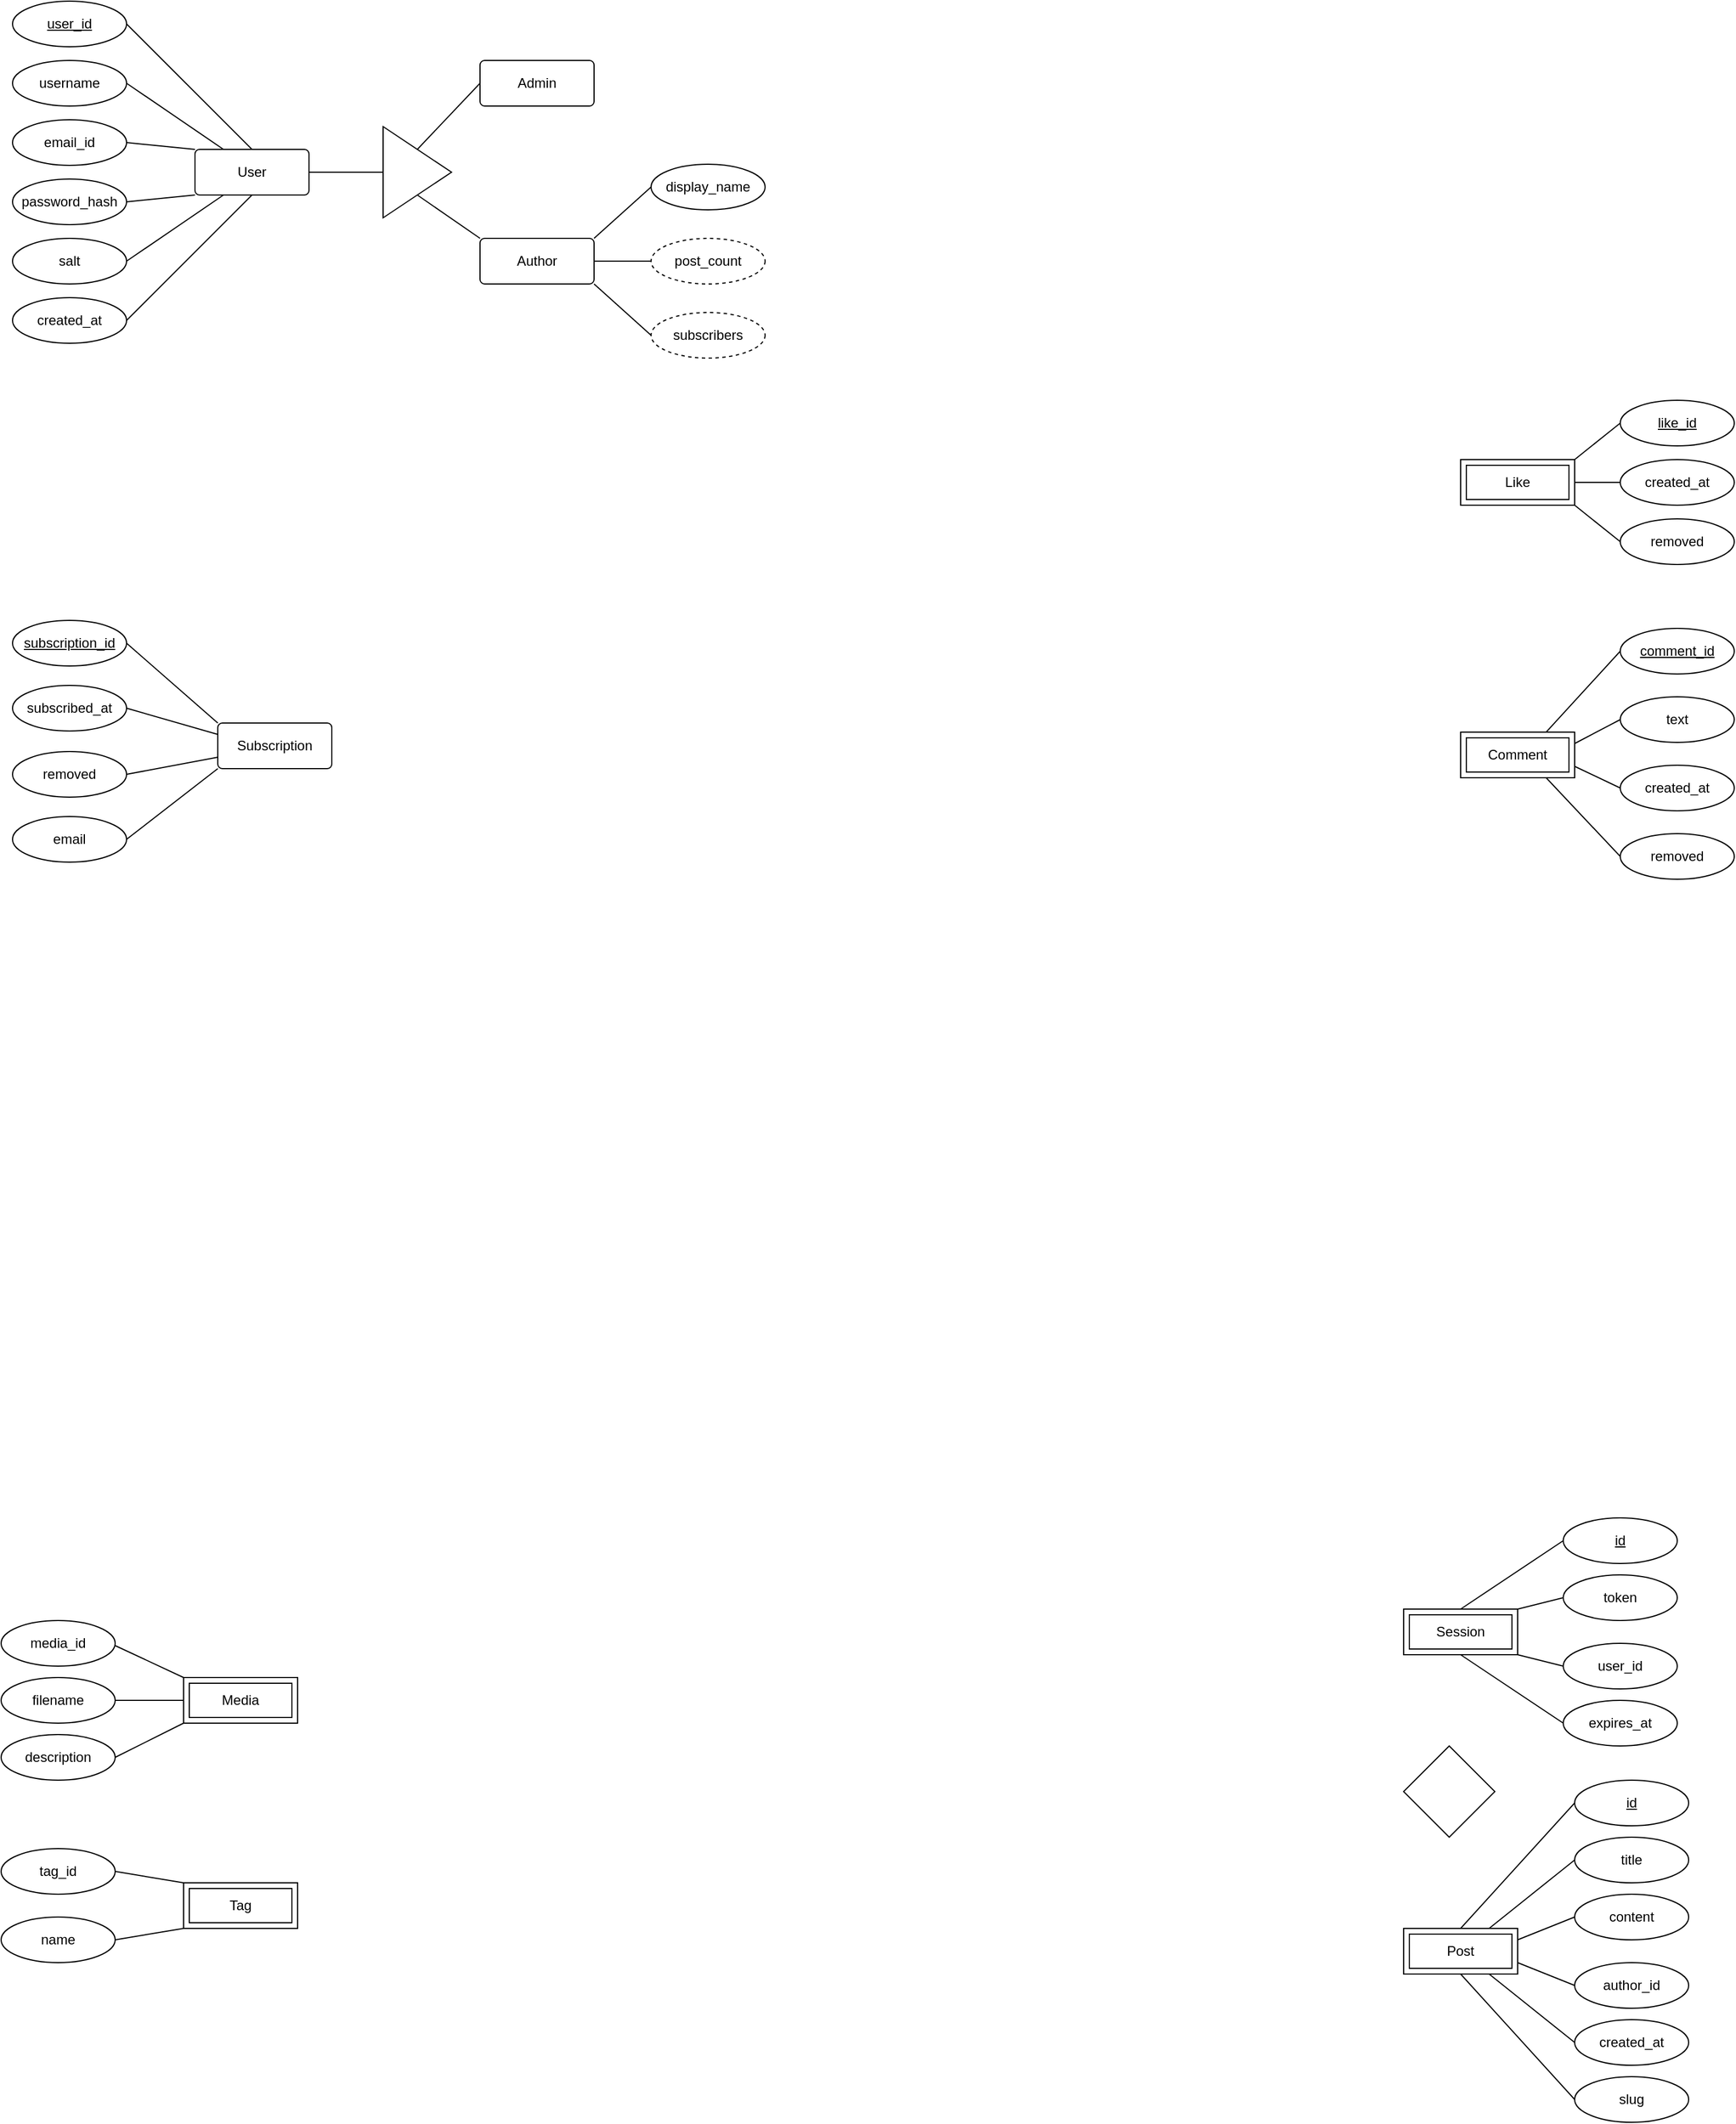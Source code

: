 <mxfile version="22.0.4" type="github">
  <diagram id="R2lEEEUBdFMjLlhIrx00" name="Page-1">
    <mxGraphModel dx="955" dy="1666" grid="1" gridSize="10" guides="1" tooltips="1" connect="1" arrows="1" fold="1" page="1" pageScale="1" pageWidth="850" pageHeight="1100" math="0" shadow="0" extFonts="Permanent Marker^https://fonts.googleapis.com/css?family=Permanent+Marker">
      <root>
        <mxCell id="0" />
        <mxCell id="1" parent="0" />
        <mxCell id="sRpCe-yu5LOxPwtg6V8U-10" value="username" style="ellipse;whiteSpace=wrap;html=1;align=center;" parent="1" vertex="1">
          <mxGeometry x="70" y="-998" width="100" height="40" as="geometry" />
        </mxCell>
        <mxCell id="sRpCe-yu5LOxPwtg6V8U-11" value="email_id" style="ellipse;whiteSpace=wrap;html=1;align=center;" parent="1" vertex="1">
          <mxGeometry x="70" y="-946" width="100" height="40" as="geometry" />
        </mxCell>
        <mxCell id="sRpCe-yu5LOxPwtg6V8U-12" value="password_hash" style="ellipse;whiteSpace=wrap;html=1;align=center;" parent="1" vertex="1">
          <mxGeometry x="70" y="-894" width="100" height="40" as="geometry" />
        </mxCell>
        <mxCell id="sRpCe-yu5LOxPwtg6V8U-13" value="salt" style="ellipse;whiteSpace=wrap;html=1;align=center;" parent="1" vertex="1">
          <mxGeometry x="70" y="-842" width="100" height="40" as="geometry" />
        </mxCell>
        <mxCell id="sRpCe-yu5LOxPwtg6V8U-14" value="created_at" style="ellipse;whiteSpace=wrap;html=1;align=center;" parent="1" vertex="1">
          <mxGeometry x="70" y="-790" width="100" height="40" as="geometry" />
        </mxCell>
        <mxCell id="sRpCe-yu5LOxPwtg6V8U-31" value="removed" style="ellipse;whiteSpace=wrap;html=1;align=center;direction=west;" parent="1" vertex="1">
          <mxGeometry x="1480" y="-596" width="100" height="40" as="geometry" />
        </mxCell>
        <mxCell id="sRpCe-yu5LOxPwtg6V8U-33" value="User" style="rounded=1;arcSize=10;whiteSpace=wrap;html=1;align=center;" parent="1" vertex="1">
          <mxGeometry x="230" y="-920" width="100" height="40" as="geometry" />
        </mxCell>
        <mxCell id="sRpCe-yu5LOxPwtg6V8U-36" value="Like" style="shape=ext;margin=3;double=1;whiteSpace=wrap;html=1;align=center;" parent="1" vertex="1">
          <mxGeometry x="1340" y="-648" width="100" height="40" as="geometry" />
        </mxCell>
        <mxCell id="sRpCe-yu5LOxPwtg6V8U-37" value="Comment" style="shape=ext;margin=3;double=1;whiteSpace=wrap;html=1;align=center;" parent="1" vertex="1">
          <mxGeometry x="1340" y="-409" width="100" height="40" as="geometry" />
        </mxCell>
        <mxCell id="QnJ6NagRt4sesBqJA9xz-1" value="user_id" style="ellipse;whiteSpace=wrap;html=1;align=center;fontStyle=4;" parent="1" vertex="1">
          <mxGeometry x="70" y="-1050" width="100" height="40" as="geometry" />
        </mxCell>
        <mxCell id="mff1o37WmtUaHKgcCLol-2" value="Media" style="shape=ext;margin=3;double=1;whiteSpace=wrap;html=1;align=center;" parent="1" vertex="1">
          <mxGeometry x="220" y="420" width="100" height="40" as="geometry" />
        </mxCell>
        <mxCell id="QnJ6NagRt4sesBqJA9xz-2" value="created_at" style="ellipse;whiteSpace=wrap;html=1;align=center;" parent="1" vertex="1">
          <mxGeometry x="1480" y="-648" width="100" height="40" as="geometry" />
        </mxCell>
        <mxCell id="QnJ6NagRt4sesBqJA9xz-3" value="" style="endArrow=none;html=1;rounded=0;exitX=1;exitY=0;exitDx=0;exitDy=0;entryX=0;entryY=0.5;entryDx=0;entryDy=0;" parent="1" source="sRpCe-yu5LOxPwtg6V8U-36" target="bmVID7-l883A8fnjupgu-24" edge="1">
          <mxGeometry relative="1" as="geometry">
            <mxPoint x="1470" y="-509" as="sourcePoint" />
            <mxPoint x="1480" y="-680" as="targetPoint" />
          </mxGeometry>
        </mxCell>
        <mxCell id="QnJ6NagRt4sesBqJA9xz-4" value="" style="endArrow=none;html=1;rounded=0;entryX=0;entryY=0.5;entryDx=0;entryDy=0;exitX=1;exitY=0.5;exitDx=0;exitDy=0;" parent="1" source="sRpCe-yu5LOxPwtg6V8U-36" target="QnJ6NagRt4sesBqJA9xz-2" edge="1">
          <mxGeometry relative="1" as="geometry">
            <mxPoint x="1460" y="-629" as="sourcePoint" />
            <mxPoint x="1490" y="-670" as="targetPoint" />
          </mxGeometry>
        </mxCell>
        <mxCell id="QnJ6NagRt4sesBqJA9xz-5" value="" style="endArrow=none;html=1;rounded=0;exitX=1;exitY=1;exitDx=0;exitDy=0;entryX=1;entryY=0.5;entryDx=0;entryDy=0;" parent="1" source="sRpCe-yu5LOxPwtg6V8U-36" target="sRpCe-yu5LOxPwtg6V8U-31" edge="1">
          <mxGeometry relative="1" as="geometry">
            <mxPoint x="1460" y="-628" as="sourcePoint" />
            <mxPoint x="1500" y="-660" as="targetPoint" />
          </mxGeometry>
        </mxCell>
        <mxCell id="QnJ6NagRt4sesBqJA9xz-6" value="text" style="ellipse;whiteSpace=wrap;html=1;align=center;" parent="1" vertex="1">
          <mxGeometry x="1480" y="-440" width="100" height="40" as="geometry" />
        </mxCell>
        <mxCell id="QnJ6NagRt4sesBqJA9xz-7" value="created_at" style="ellipse;whiteSpace=wrap;html=1;align=center;" parent="1" vertex="1">
          <mxGeometry x="1480" y="-380" width="100" height="40" as="geometry" />
        </mxCell>
        <mxCell id="QnJ6NagRt4sesBqJA9xz-8" value="" style="endArrow=none;html=1;rounded=0;exitX=1;exitY=0.75;exitDx=0;exitDy=0;entryX=0;entryY=0.5;entryDx=0;entryDy=0;" parent="1" source="sRpCe-yu5LOxPwtg6V8U-37" target="QnJ6NagRt4sesBqJA9xz-7" edge="1">
          <mxGeometry relative="1" as="geometry">
            <mxPoint x="1470" y="-509" as="sourcePoint" />
            <mxPoint x="1630" y="-509" as="targetPoint" />
          </mxGeometry>
        </mxCell>
        <mxCell id="QnJ6NagRt4sesBqJA9xz-9" value="" style="endArrow=none;html=1;rounded=0;exitX=1;exitY=0.25;exitDx=0;exitDy=0;entryX=0;entryY=0.5;entryDx=0;entryDy=0;" parent="1" source="sRpCe-yu5LOxPwtg6V8U-37" target="QnJ6NagRt4sesBqJA9xz-6" edge="1">
          <mxGeometry relative="1" as="geometry">
            <mxPoint x="1430" y="-369" as="sourcePoint" />
            <mxPoint x="1490" y="-352" as="targetPoint" />
          </mxGeometry>
        </mxCell>
        <mxCell id="QnJ6NagRt4sesBqJA9xz-11" value="" style="endArrow=none;html=1;rounded=0;exitX=1;exitY=0.5;exitDx=0;exitDy=0;entryX=0.5;entryY=0;entryDx=0;entryDy=0;" parent="1" source="QnJ6NagRt4sesBqJA9xz-1" target="sRpCe-yu5LOxPwtg6V8U-33" edge="1">
          <mxGeometry relative="1" as="geometry">
            <mxPoint x="460" y="-890" as="sourcePoint" />
            <mxPoint x="620" y="-890" as="targetPoint" />
          </mxGeometry>
        </mxCell>
        <mxCell id="mff1o37WmtUaHKgcCLol-12" value="Tag" style="shape=ext;margin=3;double=1;whiteSpace=wrap;html=1;align=center;" parent="1" vertex="1">
          <mxGeometry x="220" y="600" width="100" height="40" as="geometry" />
        </mxCell>
        <mxCell id="QnJ6NagRt4sesBqJA9xz-12" value="" style="endArrow=none;html=1;rounded=0;exitX=1;exitY=0.5;exitDx=0;exitDy=0;entryX=0.25;entryY=1;entryDx=0;entryDy=0;" parent="1" source="sRpCe-yu5LOxPwtg6V8U-13" target="sRpCe-yu5LOxPwtg6V8U-33" edge="1">
          <mxGeometry relative="1" as="geometry">
            <mxPoint x="180" y="-1020" as="sourcePoint" />
            <mxPoint x="290" y="-910" as="targetPoint" />
          </mxGeometry>
        </mxCell>
        <mxCell id="QnJ6NagRt4sesBqJA9xz-13" value="" style="endArrow=none;html=1;rounded=0;exitX=1;exitY=0.5;exitDx=0;exitDy=0;entryX=0;entryY=1;entryDx=0;entryDy=0;" parent="1" source="sRpCe-yu5LOxPwtg6V8U-12" target="sRpCe-yu5LOxPwtg6V8U-33" edge="1">
          <mxGeometry relative="1" as="geometry">
            <mxPoint x="190" y="-1010" as="sourcePoint" />
            <mxPoint x="300" y="-900" as="targetPoint" />
          </mxGeometry>
        </mxCell>
        <mxCell id="QnJ6NagRt4sesBqJA9xz-14" value="" style="endArrow=none;html=1;rounded=0;exitX=1;exitY=0.5;exitDx=0;exitDy=0;entryX=0;entryY=0;entryDx=0;entryDy=0;" parent="1" source="sRpCe-yu5LOxPwtg6V8U-11" target="sRpCe-yu5LOxPwtg6V8U-33" edge="1">
          <mxGeometry relative="1" as="geometry">
            <mxPoint x="200" y="-1000" as="sourcePoint" />
            <mxPoint x="310" y="-890" as="targetPoint" />
          </mxGeometry>
        </mxCell>
        <mxCell id="QnJ6NagRt4sesBqJA9xz-15" value="" style="endArrow=none;html=1;rounded=0;exitX=1;exitY=0.5;exitDx=0;exitDy=0;entryX=0.25;entryY=0;entryDx=0;entryDy=0;" parent="1" source="sRpCe-yu5LOxPwtg6V8U-10" target="sRpCe-yu5LOxPwtg6V8U-33" edge="1">
          <mxGeometry relative="1" as="geometry">
            <mxPoint x="210" y="-990" as="sourcePoint" />
            <mxPoint x="320" y="-880" as="targetPoint" />
          </mxGeometry>
        </mxCell>
        <mxCell id="QnJ6NagRt4sesBqJA9xz-16" value="" style="endArrow=none;html=1;rounded=0;exitX=1;exitY=0.5;exitDx=0;exitDy=0;entryX=0.5;entryY=1;entryDx=0;entryDy=0;" parent="1" source="sRpCe-yu5LOxPwtg6V8U-14" target="sRpCe-yu5LOxPwtg6V8U-33" edge="1">
          <mxGeometry relative="1" as="geometry">
            <mxPoint x="180" y="-812" as="sourcePoint" />
            <mxPoint x="265" y="-870" as="targetPoint" />
          </mxGeometry>
        </mxCell>
        <mxCell id="VMuPDI3IVHIFIsVgMCY_-1" value="Session" style="shape=ext;margin=3;double=1;whiteSpace=wrap;html=1;align=center;" parent="1" vertex="1">
          <mxGeometry x="1290" y="360" width="100" height="40" as="geometry" />
        </mxCell>
        <mxCell id="VMuPDI3IVHIFIsVgMCY_-2" value="expires_at" style="ellipse;whiteSpace=wrap;html=1;align=center;" parent="1" vertex="1">
          <mxGeometry x="1430" y="440" width="100" height="40" as="geometry" />
        </mxCell>
        <mxCell id="VMuPDI3IVHIFIsVgMCY_-3" value="user_id" style="ellipse;whiteSpace=wrap;html=1;align=center;" parent="1" vertex="1">
          <mxGeometry x="1430" y="390" width="100" height="40" as="geometry" />
        </mxCell>
        <mxCell id="VMuPDI3IVHIFIsVgMCY_-4" value="token" style="ellipse;whiteSpace=wrap;html=1;align=center;" parent="1" vertex="1">
          <mxGeometry x="1430" y="330" width="100" height="40" as="geometry" />
        </mxCell>
        <mxCell id="VMuPDI3IVHIFIsVgMCY_-12" value="" style="endArrow=none;html=1;rounded=0;entryX=0;entryY=0.5;entryDx=0;entryDy=0;exitX=0.5;exitY=0;exitDx=0;exitDy=0;" parent="1" source="VMuPDI3IVHIFIsVgMCY_-1" target="hD2R6FieleQ0oBK1p6Dk-6" edge="1">
          <mxGeometry relative="1" as="geometry">
            <mxPoint x="1150" y="339.5" as="sourcePoint" />
            <mxPoint x="1430" y="300" as="targetPoint" />
          </mxGeometry>
        </mxCell>
        <mxCell id="VMuPDI3IVHIFIsVgMCY_-13" value="" style="endArrow=none;html=1;rounded=0;entryX=0;entryY=0.5;entryDx=0;entryDy=0;exitX=0.5;exitY=1;exitDx=0;exitDy=0;" parent="1" source="VMuPDI3IVHIFIsVgMCY_-1" target="VMuPDI3IVHIFIsVgMCY_-2" edge="1">
          <mxGeometry relative="1" as="geometry">
            <mxPoint x="1160" y="419.5" as="sourcePoint" />
            <mxPoint x="1320" y="419.5" as="targetPoint" />
            <Array as="points" />
          </mxGeometry>
        </mxCell>
        <mxCell id="VMuPDI3IVHIFIsVgMCY_-14" value="" style="endArrow=none;html=1;rounded=0;entryX=0;entryY=0.5;entryDx=0;entryDy=0;exitX=1;exitY=1;exitDx=0;exitDy=0;" parent="1" source="VMuPDI3IVHIFIsVgMCY_-1" target="VMuPDI3IVHIFIsVgMCY_-3" edge="1">
          <mxGeometry relative="1" as="geometry">
            <mxPoint x="1260" y="419.5" as="sourcePoint" />
            <mxPoint x="1400" y="420" as="targetPoint" />
          </mxGeometry>
        </mxCell>
        <mxCell id="VMuPDI3IVHIFIsVgMCY_-15" value="" style="endArrow=none;html=1;rounded=0;entryX=0;entryY=0.5;entryDx=0;entryDy=0;exitX=1;exitY=0;exitDx=0;exitDy=0;" parent="1" source="VMuPDI3IVHIFIsVgMCY_-1" target="VMuPDI3IVHIFIsVgMCY_-4" edge="1">
          <mxGeometry relative="1" as="geometry">
            <mxPoint x="1260" y="350" as="sourcePoint" />
            <mxPoint x="1420" y="350" as="targetPoint" />
          </mxGeometry>
        </mxCell>
        <mxCell id="VMuPDI3IVHIFIsVgMCY_-20" value="" style="endArrow=none;html=1;rounded=0;entryX=0;entryY=0.5;entryDx=0;entryDy=0;exitX=0.75;exitY=0;exitDx=0;exitDy=0;" parent="1" source="sRpCe-yu5LOxPwtg6V8U-37" target="bmVID7-l883A8fnjupgu-25" edge="1">
          <mxGeometry relative="1" as="geometry">
            <mxPoint x="1100" y="-110" as="sourcePoint" />
            <mxPoint x="1480" y="-480" as="targetPoint" />
          </mxGeometry>
        </mxCell>
        <mxCell id="QnJ6NagRt4sesBqJA9xz-17" value="removed" style="ellipse;whiteSpace=wrap;html=1;align=center;" parent="1" vertex="1">
          <mxGeometry x="1480" y="-320" width="100" height="40" as="geometry" />
        </mxCell>
        <mxCell id="QnJ6NagRt4sesBqJA9xz-18" value="" style="endArrow=none;html=1;rounded=0;entryX=0;entryY=0.5;entryDx=0;entryDy=0;exitX=0.75;exitY=1;exitDx=0;exitDy=0;" parent="1" source="sRpCe-yu5LOxPwtg6V8U-37" target="QnJ6NagRt4sesBqJA9xz-17" edge="1">
          <mxGeometry relative="1" as="geometry">
            <mxPoint x="1425" y="-399" as="sourcePoint" />
            <mxPoint x="1490" y="-470" as="targetPoint" />
          </mxGeometry>
        </mxCell>
        <mxCell id="4q2gUeuJEuAFipxijDYp-1" value="Post" style="shape=ext;margin=3;double=1;whiteSpace=wrap;html=1;align=center;" parent="1" vertex="1">
          <mxGeometry x="1290" y="640" width="100" height="40" as="geometry" />
        </mxCell>
        <mxCell id="4q2gUeuJEuAFipxijDYp-2" value="created_at" style="ellipse;whiteSpace=wrap;html=1;align=center;" parent="1" vertex="1">
          <mxGeometry x="1440" y="720" width="100" height="40" as="geometry" />
        </mxCell>
        <mxCell id="4q2gUeuJEuAFipxijDYp-3" value="author_id" style="ellipse;whiteSpace=wrap;html=1;align=center;" parent="1" vertex="1">
          <mxGeometry x="1440" y="670" width="100" height="40" as="geometry" />
        </mxCell>
        <mxCell id="4q2gUeuJEuAFipxijDYp-4" value="content" style="ellipse;whiteSpace=wrap;html=1;align=center;" parent="1" vertex="1">
          <mxGeometry x="1440" y="610" width="100" height="40" as="geometry" />
        </mxCell>
        <mxCell id="4q2gUeuJEuAFipxijDYp-5" value="title" style="ellipse;whiteSpace=wrap;html=1;align=center;" parent="1" vertex="1">
          <mxGeometry x="1440" y="560" width="100" height="40" as="geometry" />
        </mxCell>
        <mxCell id="4q2gUeuJEuAFipxijDYp-7" value="" style="endArrow=none;html=1;rounded=0;entryX=0;entryY=0.5;entryDx=0;entryDy=0;exitX=0.75;exitY=1;exitDx=0;exitDy=0;" parent="1" source="4q2gUeuJEuAFipxijDYp-1" target="4q2gUeuJEuAFipxijDYp-2" edge="1">
          <mxGeometry relative="1" as="geometry">
            <mxPoint x="1360" y="690" as="sourcePoint" />
            <mxPoint x="1260" y="590" as="targetPoint" />
          </mxGeometry>
        </mxCell>
        <mxCell id="4q2gUeuJEuAFipxijDYp-8" value="" style="endArrow=none;html=1;rounded=0;entryX=0;entryY=0.5;entryDx=0;entryDy=0;exitX=1;exitY=0.75;exitDx=0;exitDy=0;" parent="1" source="4q2gUeuJEuAFipxijDYp-1" target="4q2gUeuJEuAFipxijDYp-3" edge="1">
          <mxGeometry relative="1" as="geometry">
            <mxPoint x="1400" y="670" as="sourcePoint" />
            <mxPoint x="1270" y="600" as="targetPoint" />
          </mxGeometry>
        </mxCell>
        <mxCell id="4q2gUeuJEuAFipxijDYp-9" value="" style="endArrow=none;html=1;rounded=0;entryX=0;entryY=0.5;entryDx=0;entryDy=0;exitX=1;exitY=0.25;exitDx=0;exitDy=0;" parent="1" source="4q2gUeuJEuAFipxijDYp-1" target="4q2gUeuJEuAFipxijDYp-4" edge="1">
          <mxGeometry relative="1" as="geometry">
            <mxPoint x="1120" y="610" as="sourcePoint" />
            <mxPoint x="1280" y="610" as="targetPoint" />
          </mxGeometry>
        </mxCell>
        <mxCell id="4q2gUeuJEuAFipxijDYp-10" value="" style="endArrow=none;html=1;rounded=0;entryX=0;entryY=0.5;entryDx=0;entryDy=0;exitX=0.75;exitY=0;exitDx=0;exitDy=0;" parent="1" source="4q2gUeuJEuAFipxijDYp-1" target="4q2gUeuJEuAFipxijDYp-5" edge="1">
          <mxGeometry relative="1" as="geometry">
            <mxPoint x="1130" y="620" as="sourcePoint" />
            <mxPoint x="1290" y="620" as="targetPoint" />
          </mxGeometry>
        </mxCell>
        <mxCell id="4q2gUeuJEuAFipxijDYp-11" value="" style="endArrow=none;html=1;rounded=0;entryX=0;entryY=0.5;entryDx=0;entryDy=0;exitX=0.5;exitY=0;exitDx=0;exitDy=0;" parent="1" source="4q2gUeuJEuAFipxijDYp-1" target="hD2R6FieleQ0oBK1p6Dk-5" edge="1">
          <mxGeometry relative="1" as="geometry">
            <mxPoint x="1140" y="630" as="sourcePoint" />
            <mxPoint x="1429" y="538" as="targetPoint" />
          </mxGeometry>
        </mxCell>
        <mxCell id="QnJ6NagRt4sesBqJA9xz-19" value="subscribed_at" style="ellipse;whiteSpace=wrap;html=1;align=center;" parent="1" vertex="1">
          <mxGeometry x="70" y="-450" width="100" height="40" as="geometry" />
        </mxCell>
        <mxCell id="QnJ6NagRt4sesBqJA9xz-20" value="removed" style="ellipse;whiteSpace=wrap;html=1;align=center;" parent="1" vertex="1">
          <mxGeometry x="70" y="-392" width="100" height="40" as="geometry" />
        </mxCell>
        <mxCell id="QnJ6NagRt4sesBqJA9xz-24" value="Subscription" style="rounded=1;arcSize=10;whiteSpace=wrap;html=1;align=center;" parent="1" vertex="1">
          <mxGeometry x="250" y="-417" width="100" height="40" as="geometry" />
        </mxCell>
        <mxCell id="QnJ6NagRt4sesBqJA9xz-25" value="subscription_id" style="ellipse;whiteSpace=wrap;html=1;align=center;fontStyle=4;" parent="1" vertex="1">
          <mxGeometry x="70" y="-507" width="100" height="40" as="geometry" />
        </mxCell>
        <mxCell id="QnJ6NagRt4sesBqJA9xz-26" value="" style="endArrow=none;html=1;rounded=0;exitX=1;exitY=0.5;exitDx=0;exitDy=0;entryX=0;entryY=0;entryDx=0;entryDy=0;" parent="1" source="QnJ6NagRt4sesBqJA9xz-25" target="QnJ6NagRt4sesBqJA9xz-24" edge="1">
          <mxGeometry relative="1" as="geometry">
            <mxPoint x="460" y="-397" as="sourcePoint" />
            <mxPoint x="620" y="-397" as="targetPoint" />
          </mxGeometry>
        </mxCell>
        <mxCell id="QnJ6NagRt4sesBqJA9xz-29" value="" style="endArrow=none;html=1;rounded=0;exitX=1;exitY=0.5;exitDx=0;exitDy=0;entryX=0;entryY=0.75;entryDx=0;entryDy=0;" parent="1" source="QnJ6NagRt4sesBqJA9xz-20" target="QnJ6NagRt4sesBqJA9xz-24" edge="1">
          <mxGeometry relative="1" as="geometry">
            <mxPoint x="200" y="-507" as="sourcePoint" />
            <mxPoint x="310" y="-397" as="targetPoint" />
          </mxGeometry>
        </mxCell>
        <mxCell id="QnJ6NagRt4sesBqJA9xz-30" value="" style="endArrow=none;html=1;rounded=0;exitX=1;exitY=0.5;exitDx=0;exitDy=0;entryX=0;entryY=0.25;entryDx=0;entryDy=0;" parent="1" source="QnJ6NagRt4sesBqJA9xz-19" target="QnJ6NagRt4sesBqJA9xz-24" edge="1">
          <mxGeometry relative="1" as="geometry">
            <mxPoint x="210" y="-497" as="sourcePoint" />
            <mxPoint x="320" y="-387" as="targetPoint" />
          </mxGeometry>
        </mxCell>
        <mxCell id="bmVID7-l883A8fnjupgu-1" value="description" style="ellipse;whiteSpace=wrap;html=1;align=center;" vertex="1" parent="1">
          <mxGeometry x="60" y="470" width="100" height="40" as="geometry" />
        </mxCell>
        <mxCell id="bmVID7-l883A8fnjupgu-2" value="filename" style="ellipse;whiteSpace=wrap;html=1;align=center;" vertex="1" parent="1">
          <mxGeometry x="60" y="420" width="100" height="40" as="geometry" />
        </mxCell>
        <mxCell id="bmVID7-l883A8fnjupgu-3" value="media_id" style="ellipse;whiteSpace=wrap;html=1;align=center;" vertex="1" parent="1">
          <mxGeometry x="60" y="370" width="100" height="40" as="geometry" />
        </mxCell>
        <mxCell id="bmVID7-l883A8fnjupgu-4" value="" style="endArrow=none;html=1;rounded=0;entryX=0;entryY=0;entryDx=0;entryDy=0;" edge="1" parent="1" target="mff1o37WmtUaHKgcCLol-2">
          <mxGeometry relative="1" as="geometry">
            <mxPoint x="160" y="392" as="sourcePoint" />
            <mxPoint x="220" y="360" as="targetPoint" />
          </mxGeometry>
        </mxCell>
        <mxCell id="bmVID7-l883A8fnjupgu-5" value="" style="endArrow=none;html=1;rounded=0;exitX=1;exitY=0.5;exitDx=0;exitDy=0;entryX=0;entryY=0.5;entryDx=0;entryDy=0;" edge="1" parent="1" source="bmVID7-l883A8fnjupgu-2" target="mff1o37WmtUaHKgcCLol-2">
          <mxGeometry relative="1" as="geometry">
            <mxPoint x="180" y="312" as="sourcePoint" />
            <mxPoint x="240" y="280" as="targetPoint" />
          </mxGeometry>
        </mxCell>
        <mxCell id="bmVID7-l883A8fnjupgu-6" value="" style="endArrow=none;html=1;rounded=0;exitX=1;exitY=0.5;exitDx=0;exitDy=0;entryX=0;entryY=1;entryDx=0;entryDy=0;" edge="1" parent="1" source="bmVID7-l883A8fnjupgu-1" target="mff1o37WmtUaHKgcCLol-2">
          <mxGeometry relative="1" as="geometry">
            <mxPoint x="190" y="322" as="sourcePoint" />
            <mxPoint x="250" y="290" as="targetPoint" />
          </mxGeometry>
        </mxCell>
        <mxCell id="bmVID7-l883A8fnjupgu-7" value="name" style="ellipse;whiteSpace=wrap;html=1;align=center;" vertex="1" parent="1">
          <mxGeometry x="60" y="630" width="100" height="40" as="geometry" />
        </mxCell>
        <mxCell id="bmVID7-l883A8fnjupgu-8" value="tag_id" style="ellipse;whiteSpace=wrap;html=1;align=center;" vertex="1" parent="1">
          <mxGeometry x="60" y="570" width="100" height="40" as="geometry" />
        </mxCell>
        <mxCell id="bmVID7-l883A8fnjupgu-11" value="" style="endArrow=none;html=1;rounded=0;exitX=1;exitY=0.5;exitDx=0;exitDy=0;entryX=0;entryY=0;entryDx=0;entryDy=0;" edge="1" parent="1" source="bmVID7-l883A8fnjupgu-8" target="mff1o37WmtUaHKgcCLol-12">
          <mxGeometry relative="1" as="geometry">
            <mxPoint x="350" y="580" as="sourcePoint" />
            <mxPoint x="510" y="580" as="targetPoint" />
          </mxGeometry>
        </mxCell>
        <mxCell id="bmVID7-l883A8fnjupgu-12" value="" style="endArrow=none;html=1;rounded=0;exitX=1;exitY=0.5;exitDx=0;exitDy=0;entryX=0;entryY=1;entryDx=0;entryDy=0;" edge="1" parent="1" source="bmVID7-l883A8fnjupgu-7" target="mff1o37WmtUaHKgcCLol-12">
          <mxGeometry relative="1" as="geometry">
            <mxPoint x="170" y="600" as="sourcePoint" />
            <mxPoint x="230" y="610" as="targetPoint" />
          </mxGeometry>
        </mxCell>
        <mxCell id="bmVID7-l883A8fnjupgu-13" value="email" style="ellipse;whiteSpace=wrap;html=1;align=center;" vertex="1" parent="1">
          <mxGeometry x="70" y="-335" width="100" height="40" as="geometry" />
        </mxCell>
        <mxCell id="bmVID7-l883A8fnjupgu-17" value="" style="endArrow=none;html=1;rounded=0;exitX=1;exitY=0.5;exitDx=0;exitDy=0;entryX=0;entryY=1;entryDx=0;entryDy=0;" edge="1" parent="1" source="bmVID7-l883A8fnjupgu-13" target="QnJ6NagRt4sesBqJA9xz-24">
          <mxGeometry relative="1" as="geometry">
            <mxPoint x="360" y="-427" as="sourcePoint" />
            <mxPoint x="520" y="-427" as="targetPoint" />
          </mxGeometry>
        </mxCell>
        <mxCell id="bmVID7-l883A8fnjupgu-18" value="" style="triangle;whiteSpace=wrap;html=1;" vertex="1" parent="1">
          <mxGeometry x="395" y="-940" width="60" height="80" as="geometry" />
        </mxCell>
        <mxCell id="hD2R6FieleQ0oBK1p6Dk-1" value="" style="rhombus;whiteSpace=wrap;html=1;" vertex="1" parent="1">
          <mxGeometry x="1290" y="480" width="80" height="80" as="geometry" />
        </mxCell>
        <mxCell id="bmVID7-l883A8fnjupgu-19" value="" style="endArrow=none;html=1;rounded=0;exitX=1;exitY=0.5;exitDx=0;exitDy=0;entryX=0;entryY=0.5;entryDx=0;entryDy=0;" edge="1" parent="1" source="sRpCe-yu5LOxPwtg6V8U-33" target="bmVID7-l883A8fnjupgu-18">
          <mxGeometry relative="1" as="geometry">
            <mxPoint x="360" y="-850" as="sourcePoint" />
            <mxPoint x="520" y="-850" as="targetPoint" />
          </mxGeometry>
        </mxCell>
        <mxCell id="hD2R6FieleQ0oBK1p6Dk-3" value="slug" style="ellipse;whiteSpace=wrap;html=1;align=center;" vertex="1" parent="1">
          <mxGeometry x="1440" y="770" width="100" height="40" as="geometry" />
        </mxCell>
        <mxCell id="bmVID7-l883A8fnjupgu-20" value="Admin" style="rounded=1;arcSize=10;whiteSpace=wrap;html=1;align=center;" vertex="1" parent="1">
          <mxGeometry x="480" y="-998" width="100" height="40" as="geometry" />
        </mxCell>
        <mxCell id="hD2R6FieleQ0oBK1p6Dk-4" value="" style="endArrow=none;html=1;rounded=0;entryX=0;entryY=0.5;entryDx=0;entryDy=0;exitX=0.5;exitY=1;exitDx=0;exitDy=0;" edge="1" parent="1" source="4q2gUeuJEuAFipxijDYp-1" target="hD2R6FieleQ0oBK1p6Dk-3">
          <mxGeometry relative="1" as="geometry">
            <mxPoint x="1220" y="780" as="sourcePoint" />
            <mxPoint x="1380" y="780" as="targetPoint" />
          </mxGeometry>
        </mxCell>
        <mxCell id="bmVID7-l883A8fnjupgu-21" value="Author" style="rounded=1;arcSize=10;whiteSpace=wrap;html=1;align=center;" vertex="1" parent="1">
          <mxGeometry x="480" y="-842" width="100" height="40" as="geometry" />
        </mxCell>
        <mxCell id="hD2R6FieleQ0oBK1p6Dk-5" value="id" style="ellipse;whiteSpace=wrap;html=1;align=center;fontStyle=4;" vertex="1" parent="1">
          <mxGeometry x="1440" y="510" width="100" height="40" as="geometry" />
        </mxCell>
        <mxCell id="bmVID7-l883A8fnjupgu-22" value="" style="endArrow=none;html=1;rounded=0;exitX=0.5;exitY=1;exitDx=0;exitDy=0;entryX=0;entryY=0;entryDx=0;entryDy=0;" edge="1" parent="1" source="bmVID7-l883A8fnjupgu-18" target="bmVID7-l883A8fnjupgu-21">
          <mxGeometry relative="1" as="geometry">
            <mxPoint x="360" y="-850" as="sourcePoint" />
            <mxPoint x="520" y="-850" as="targetPoint" />
          </mxGeometry>
        </mxCell>
        <mxCell id="hD2R6FieleQ0oBK1p6Dk-6" value="id" style="ellipse;whiteSpace=wrap;html=1;align=center;fontStyle=4;" vertex="1" parent="1">
          <mxGeometry x="1430" y="280" width="100" height="40" as="geometry" />
        </mxCell>
        <mxCell id="bmVID7-l883A8fnjupgu-23" value="" style="endArrow=none;html=1;rounded=0;exitX=0.5;exitY=0;exitDx=0;exitDy=0;entryX=0;entryY=0.5;entryDx=0;entryDy=0;" edge="1" parent="1" source="bmVID7-l883A8fnjupgu-18" target="bmVID7-l883A8fnjupgu-20">
          <mxGeometry relative="1" as="geometry">
            <mxPoint x="435" y="-870" as="sourcePoint" />
            <mxPoint x="490" y="-832" as="targetPoint" />
          </mxGeometry>
        </mxCell>
        <mxCell id="bmVID7-l883A8fnjupgu-24" value="like_id" style="ellipse;whiteSpace=wrap;html=1;align=center;fontStyle=4;" vertex="1" parent="1">
          <mxGeometry x="1480" y="-700" width="100" height="40" as="geometry" />
        </mxCell>
        <mxCell id="bmVID7-l883A8fnjupgu-25" value="comment_id" style="ellipse;whiteSpace=wrap;html=1;align=center;fontStyle=4;" vertex="1" parent="1">
          <mxGeometry x="1480" y="-500" width="100" height="40" as="geometry" />
        </mxCell>
        <mxCell id="bmVID7-l883A8fnjupgu-26" value="display_name" style="ellipse;whiteSpace=wrap;html=1;align=center;" vertex="1" parent="1">
          <mxGeometry x="630" y="-907" width="100" height="40" as="geometry" />
        </mxCell>
        <mxCell id="bmVID7-l883A8fnjupgu-27" value="post_count" style="ellipse;whiteSpace=wrap;html=1;align=center;dashed=1;" vertex="1" parent="1">
          <mxGeometry x="630" y="-842" width="100" height="40" as="geometry" />
        </mxCell>
        <mxCell id="bmVID7-l883A8fnjupgu-28" value="subscribers" style="ellipse;whiteSpace=wrap;html=1;align=center;dashed=1;" vertex="1" parent="1">
          <mxGeometry x="630" y="-777" width="100" height="40" as="geometry" />
        </mxCell>
        <mxCell id="bmVID7-l883A8fnjupgu-29" value="" style="endArrow=none;html=1;rounded=0;exitX=1;exitY=0;exitDx=0;exitDy=0;entryX=0;entryY=0.5;entryDx=0;entryDy=0;" edge="1" parent="1" source="bmVID7-l883A8fnjupgu-21" target="bmVID7-l883A8fnjupgu-26">
          <mxGeometry relative="1" as="geometry">
            <mxPoint x="570" y="-750" as="sourcePoint" />
            <mxPoint x="490" y="-740" as="targetPoint" />
          </mxGeometry>
        </mxCell>
        <mxCell id="bmVID7-l883A8fnjupgu-30" value="" style="endArrow=none;html=1;rounded=0;exitX=1;exitY=0.5;exitDx=0;exitDy=0;entryX=0;entryY=0.5;entryDx=0;entryDy=0;" edge="1" parent="1" source="bmVID7-l883A8fnjupgu-21" target="bmVID7-l883A8fnjupgu-27">
          <mxGeometry relative="1" as="geometry">
            <mxPoint x="590" y="-832" as="sourcePoint" />
            <mxPoint x="640" y="-877" as="targetPoint" />
          </mxGeometry>
        </mxCell>
        <mxCell id="bmVID7-l883A8fnjupgu-31" value="" style="endArrow=none;html=1;rounded=0;exitX=1;exitY=1;exitDx=0;exitDy=0;entryX=0;entryY=0.5;entryDx=0;entryDy=0;" edge="1" parent="1" source="bmVID7-l883A8fnjupgu-21" target="bmVID7-l883A8fnjupgu-28">
          <mxGeometry relative="1" as="geometry">
            <mxPoint x="600" y="-822" as="sourcePoint" />
            <mxPoint x="650" y="-867" as="targetPoint" />
          </mxGeometry>
        </mxCell>
      </root>
    </mxGraphModel>
  </diagram>
</mxfile>
